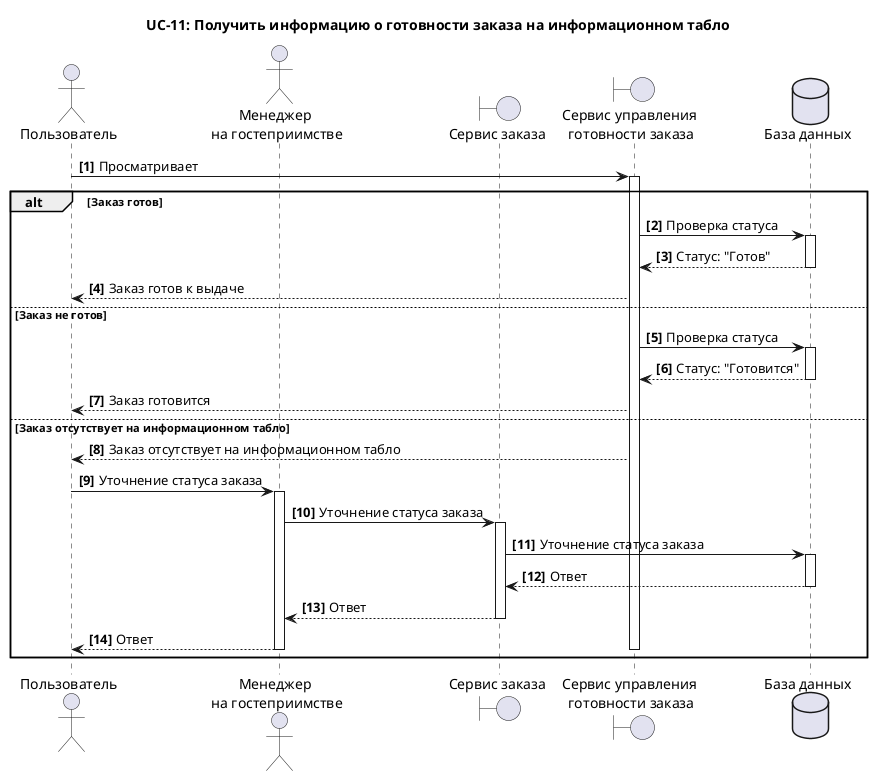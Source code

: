 @startuml
title UC-11: Получить информацию о готовности заказа на информационном табло
actor "Пользователь" as U 
actor "Менеджер \nна гостеприимстве" as M  
boundary "Сервис заказа" as S
boundary "Сервис управления \nготовности заказа" as BOARD
dataBase "База данных" as DB 
autonumber "<b>[0]" 

U->BOARD++: Просматривает

alt Заказ готов
BOARD->DB++: Проверка статуса 
return Статус: "Готов"
BOARD-->U:Заказ готов к выдаче

else  Заказ не готов
BOARD->DB++: Проверка статуса 
DB-->BOARD--: Статус: "Готовится" 
BOARD-->U:Заказ готовится

else  Заказ отсутствует на информационном табло
BOARD-->U:Заказ отсутствует на информационном табло
U->M++: Уточнение статуса заказа
M->S++: Уточнение статуса заказа
S->DB++: Уточнение статуса заказа
return Ответ
return Ответ
return Ответ
BOARD--
end
@enduml
